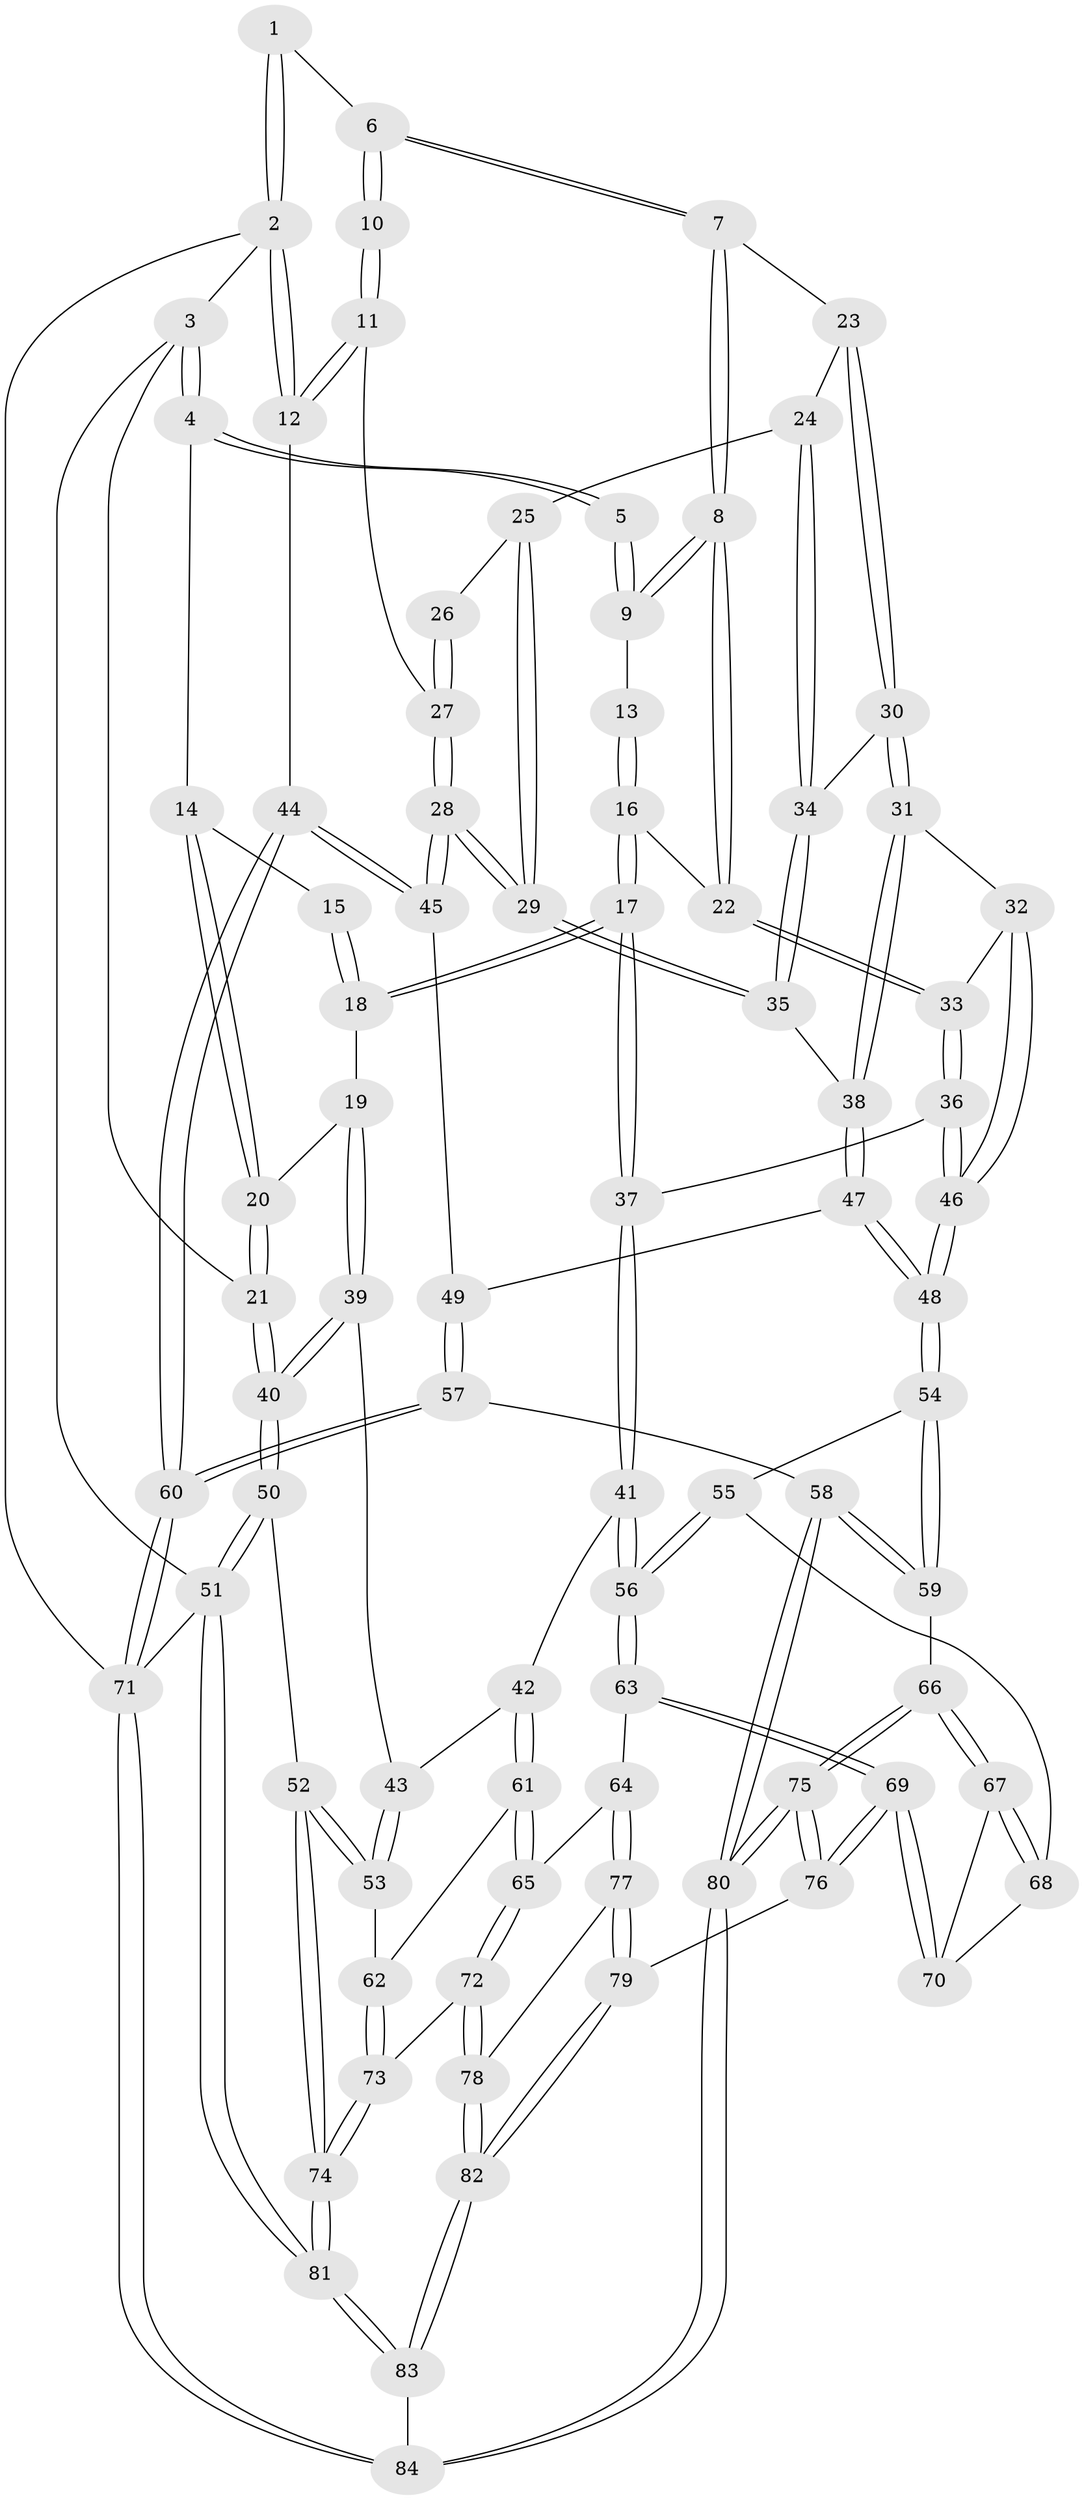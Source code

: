 // coarse degree distribution, {3: 0.12244897959183673, 6: 0.04081632653061224, 7: 0.02040816326530612, 4: 0.3673469387755102, 5: 0.3877551020408163, 2: 0.061224489795918366}
// Generated by graph-tools (version 1.1) at 2025/24/03/03/25 07:24:35]
// undirected, 84 vertices, 207 edges
graph export_dot {
graph [start="1"]
  node [color=gray90,style=filled];
  1 [pos="+0.59494369093175+0"];
  2 [pos="+1+0"];
  3 [pos="+0+0"];
  4 [pos="+0+0"];
  5 [pos="+0.4977319440905215+0"];
  6 [pos="+0.8431275957037102+0.12557633474228813"];
  7 [pos="+0.621788980032978+0.21310609797048444"];
  8 [pos="+0.5510457400753235+0.1910678519102569"];
  9 [pos="+0.5358866511759515+0.13629024601928982"];
  10 [pos="+0.9398695422479051+0.14839175824131626"];
  11 [pos="+1+0.07204421219241064"];
  12 [pos="+1+0.01409882783372176"];
  13 [pos="+0.26560654838861497+0.19588531529995024"];
  14 [pos="+0.10797138614784105+0.05743151124899594"];
  15 [pos="+0.22133556020781178+0.1656690395962738"];
  16 [pos="+0.37551890103117186+0.32158517765824485"];
  17 [pos="+0.30557623156287644+0.41511563744375446"];
  18 [pos="+0.2525362863311848+0.4081739314484116"];
  19 [pos="+0.18371356177687873+0.41047904611627084"];
  20 [pos="+0.15033166530196715+0.36423090242737205"];
  21 [pos="+0+0.3316744950594905"];
  22 [pos="+0.5046909755529496+0.2699983707664809"];
  23 [pos="+0.6966184851131554+0.28651967368311"];
  24 [pos="+0.7199573519364121+0.29796024896029444"];
  25 [pos="+0.8627350810206799+0.2468354076570913"];
  26 [pos="+0.9355933983406608+0.15407704064215277"];
  27 [pos="+0.8858451118855156+0.4381879322024953"];
  28 [pos="+0.8606436934236245+0.46535724291599506"];
  29 [pos="+0.8391984465022567+0.45933626882406353"];
  30 [pos="+0.6616586141476806+0.4005666967890336"];
  31 [pos="+0.6372425239354531+0.4412324250584838"];
  32 [pos="+0.5926958999822239+0.4601135121552752"];
  33 [pos="+0.5545823880519716+0.4372247106687876"];
  34 [pos="+0.7731707470058067+0.3826625892793128"];
  35 [pos="+0.8368487356893805+0.4594690783222097"];
  36 [pos="+0.4313888744723415+0.5266019364271202"];
  37 [pos="+0.3715774688459881+0.5544719163726783"];
  38 [pos="+0.8325131107213519+0.4620959438921061"];
  39 [pos="+0.15163084770137153+0.4532266416811422"];
  40 [pos="+0+0.43181447904181414"];
  41 [pos="+0.3644171426949171+0.5940168236699408"];
  42 [pos="+0.34417501442813975+0.6003728067136089"];
  43 [pos="+0.12533935039035216+0.5743144953715236"];
  44 [pos="+1+0.5967555301830724"];
  45 [pos="+0.9283346611801938+0.5264175094863067"];
  46 [pos="+0.6436559029074126+0.6107495361994939"];
  47 [pos="+0.7175030364112578+0.59491632025978"];
  48 [pos="+0.6568764525985634+0.6362529069088895"];
  49 [pos="+0.8684195337649359+0.6502153697513303"];
  50 [pos="+0+0.6915437722489013"];
  51 [pos="+0+1"];
  52 [pos="+0+0.6977617641108036"];
  53 [pos="+0.01972057096011075+0.6853759843407278"];
  54 [pos="+0.6523946321636959+0.6536244669516204"];
  55 [pos="+0.5795338618457029+0.680384052975935"];
  56 [pos="+0.433538780578844+0.7037474748092325"];
  57 [pos="+0.8666387431711793+0.8345997968749095"];
  58 [pos="+0.7723047108612777+0.8149052863706518"];
  59 [pos="+0.7534846112337842+0.8048511210021105"];
  60 [pos="+1+1"];
  61 [pos="+0.18090585135996645+0.7453062445049409"];
  62 [pos="+0.12559346073725647+0.7404639345873243"];
  63 [pos="+0.4107672277041515+0.7949839314195334"];
  64 [pos="+0.3204281584061989+0.831569137792412"];
  65 [pos="+0.2486817621482475+0.7962444523637575"];
  66 [pos="+0.6345209039421891+0.8595046981503371"];
  67 [pos="+0.6262986286074588+0.8566315236400166"];
  68 [pos="+0.5740519969159544+0.7925276594885391"];
  69 [pos="+0.4548822826771867+0.8539733640346803"];
  70 [pos="+0.5191017876668346+0.8449862036532694"];
  71 [pos="+1+1"];
  72 [pos="+0.1606840530213965+0.9268541197665018"];
  73 [pos="+0.1538327461276777+0.9276712373957511"];
  74 [pos="+0.11399825878439204+0.964731251407995"];
  75 [pos="+0.5571012486377459+1"];
  76 [pos="+0.4653795765474758+0.9008263450499752"];
  77 [pos="+0.3068329437525674+0.8655436286085891"];
  78 [pos="+0.26334750235139537+0.9333868931789342"];
  79 [pos="+0.37941066866331946+0.9757093228388452"];
  80 [pos="+0.590978677197923+1"];
  81 [pos="+0+1"];
  82 [pos="+0.31636550397043456+1"];
  83 [pos="+0.31580699182241584+1"];
  84 [pos="+0.5972917865120371+1"];
  1 -- 2;
  1 -- 2;
  1 -- 6;
  2 -- 3;
  2 -- 12;
  2 -- 12;
  2 -- 71;
  3 -- 4;
  3 -- 4;
  3 -- 21;
  3 -- 51;
  4 -- 5;
  4 -- 5;
  4 -- 14;
  5 -- 9;
  5 -- 9;
  6 -- 7;
  6 -- 7;
  6 -- 10;
  6 -- 10;
  7 -- 8;
  7 -- 8;
  7 -- 23;
  8 -- 9;
  8 -- 9;
  8 -- 22;
  8 -- 22;
  9 -- 13;
  10 -- 11;
  10 -- 11;
  11 -- 12;
  11 -- 12;
  11 -- 27;
  12 -- 44;
  13 -- 16;
  13 -- 16;
  14 -- 15;
  14 -- 20;
  14 -- 20;
  15 -- 18;
  15 -- 18;
  16 -- 17;
  16 -- 17;
  16 -- 22;
  17 -- 18;
  17 -- 18;
  17 -- 37;
  17 -- 37;
  18 -- 19;
  19 -- 20;
  19 -- 39;
  19 -- 39;
  20 -- 21;
  20 -- 21;
  21 -- 40;
  21 -- 40;
  22 -- 33;
  22 -- 33;
  23 -- 24;
  23 -- 30;
  23 -- 30;
  24 -- 25;
  24 -- 34;
  24 -- 34;
  25 -- 26;
  25 -- 29;
  25 -- 29;
  26 -- 27;
  26 -- 27;
  27 -- 28;
  27 -- 28;
  28 -- 29;
  28 -- 29;
  28 -- 45;
  28 -- 45;
  29 -- 35;
  29 -- 35;
  30 -- 31;
  30 -- 31;
  30 -- 34;
  31 -- 32;
  31 -- 38;
  31 -- 38;
  32 -- 33;
  32 -- 46;
  32 -- 46;
  33 -- 36;
  33 -- 36;
  34 -- 35;
  34 -- 35;
  35 -- 38;
  36 -- 37;
  36 -- 46;
  36 -- 46;
  37 -- 41;
  37 -- 41;
  38 -- 47;
  38 -- 47;
  39 -- 40;
  39 -- 40;
  39 -- 43;
  40 -- 50;
  40 -- 50;
  41 -- 42;
  41 -- 56;
  41 -- 56;
  42 -- 43;
  42 -- 61;
  42 -- 61;
  43 -- 53;
  43 -- 53;
  44 -- 45;
  44 -- 45;
  44 -- 60;
  44 -- 60;
  45 -- 49;
  46 -- 48;
  46 -- 48;
  47 -- 48;
  47 -- 48;
  47 -- 49;
  48 -- 54;
  48 -- 54;
  49 -- 57;
  49 -- 57;
  50 -- 51;
  50 -- 51;
  50 -- 52;
  51 -- 81;
  51 -- 81;
  51 -- 71;
  52 -- 53;
  52 -- 53;
  52 -- 74;
  52 -- 74;
  53 -- 62;
  54 -- 55;
  54 -- 59;
  54 -- 59;
  55 -- 56;
  55 -- 56;
  55 -- 68;
  56 -- 63;
  56 -- 63;
  57 -- 58;
  57 -- 60;
  57 -- 60;
  58 -- 59;
  58 -- 59;
  58 -- 80;
  58 -- 80;
  59 -- 66;
  60 -- 71;
  60 -- 71;
  61 -- 62;
  61 -- 65;
  61 -- 65;
  62 -- 73;
  62 -- 73;
  63 -- 64;
  63 -- 69;
  63 -- 69;
  64 -- 65;
  64 -- 77;
  64 -- 77;
  65 -- 72;
  65 -- 72;
  66 -- 67;
  66 -- 67;
  66 -- 75;
  66 -- 75;
  67 -- 68;
  67 -- 68;
  67 -- 70;
  68 -- 70;
  69 -- 70;
  69 -- 70;
  69 -- 76;
  69 -- 76;
  71 -- 84;
  71 -- 84;
  72 -- 73;
  72 -- 78;
  72 -- 78;
  73 -- 74;
  73 -- 74;
  74 -- 81;
  74 -- 81;
  75 -- 76;
  75 -- 76;
  75 -- 80;
  75 -- 80;
  76 -- 79;
  77 -- 78;
  77 -- 79;
  77 -- 79;
  78 -- 82;
  78 -- 82;
  79 -- 82;
  79 -- 82;
  80 -- 84;
  80 -- 84;
  81 -- 83;
  81 -- 83;
  82 -- 83;
  82 -- 83;
  83 -- 84;
}
